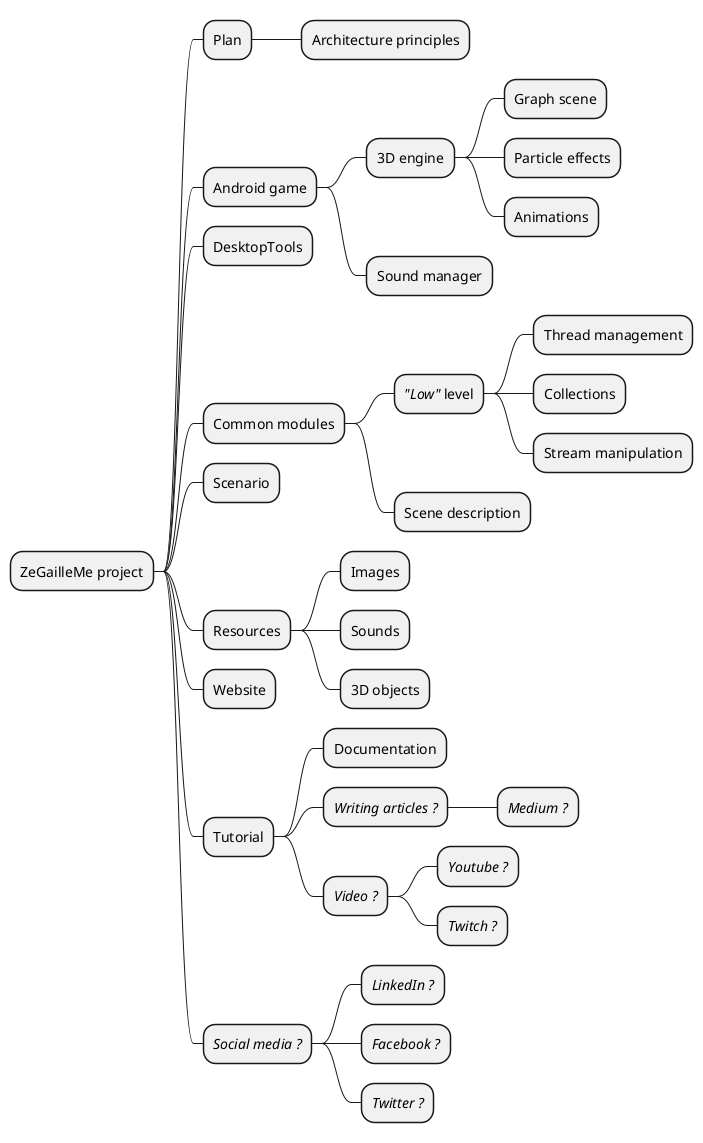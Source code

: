 @startmindmap
'https://plantuml.com/mindmap-diagram

* ZeGailleMe project
** Plan
*** Architecture principles
** Android game
*** 3D engine
**** Graph scene
**** Particle effects
**** Animations
*** Sound manager
** DesktopTools
** Common modules
*** <i>"Low"</i> level
**** Thread management
**** Collections
**** Stream manipulation
*** Scene description
** Scenario
** Resources
*** Images
*** Sounds
*** 3D objects
** Website
** Tutorial
*** Documentation
*** <i>Writing articles ?</i>
**** <i>Medium ?</i>
*** <i>Video ?</i>
**** <i>Youtube ?</i>
**** <i>Twitch ?</i>
** <i>Social media ?</i>
*** <i>LinkedIn ?</i>
*** <i>Facebook ?</i>
*** <i>Twitter ?</i>

' <&check>

@endmindmap
